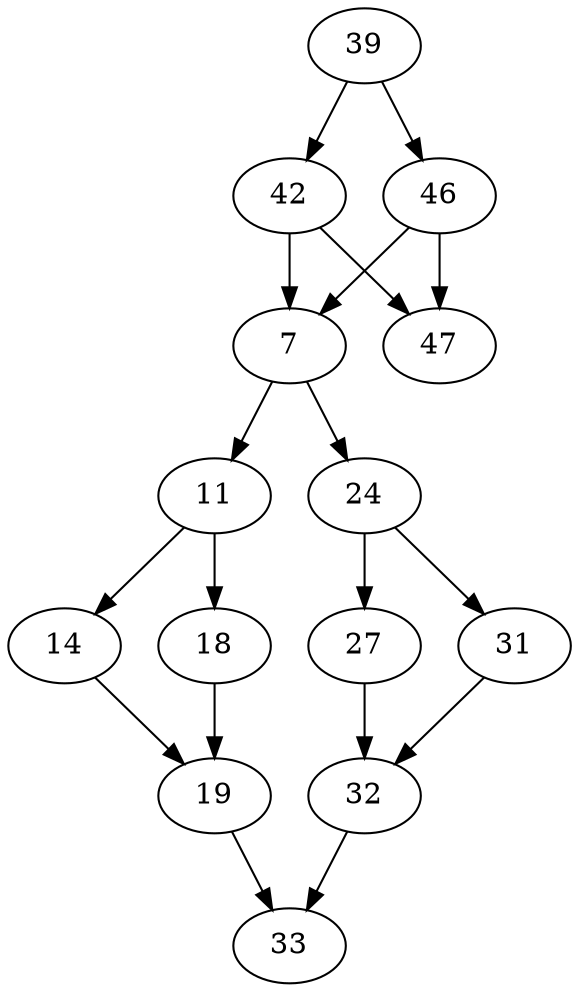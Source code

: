 digraph G {
0[label="7"];
1[label="11"];
2[label="14"];
3[label="18"];
4[label="19"];
5[label="24"];
6[label="27"];
7[label="31"];
8[label="32"];
9[label="33"];
10[label="39"];
11[label="42"];
12[label="46"];
13[label="47"];
0->1 ;
1->2 ;
2->4 ;
4->9 ;
1->3 ;
3->4 ;
0->5 ;
5->6 ;
6->8 ;
8->9 ;
5->7 ;
7->8 ;
10->11 ;
11->13 ;
10->12 ;
12->13 ;
11->0 ;
12->0 ;
}
